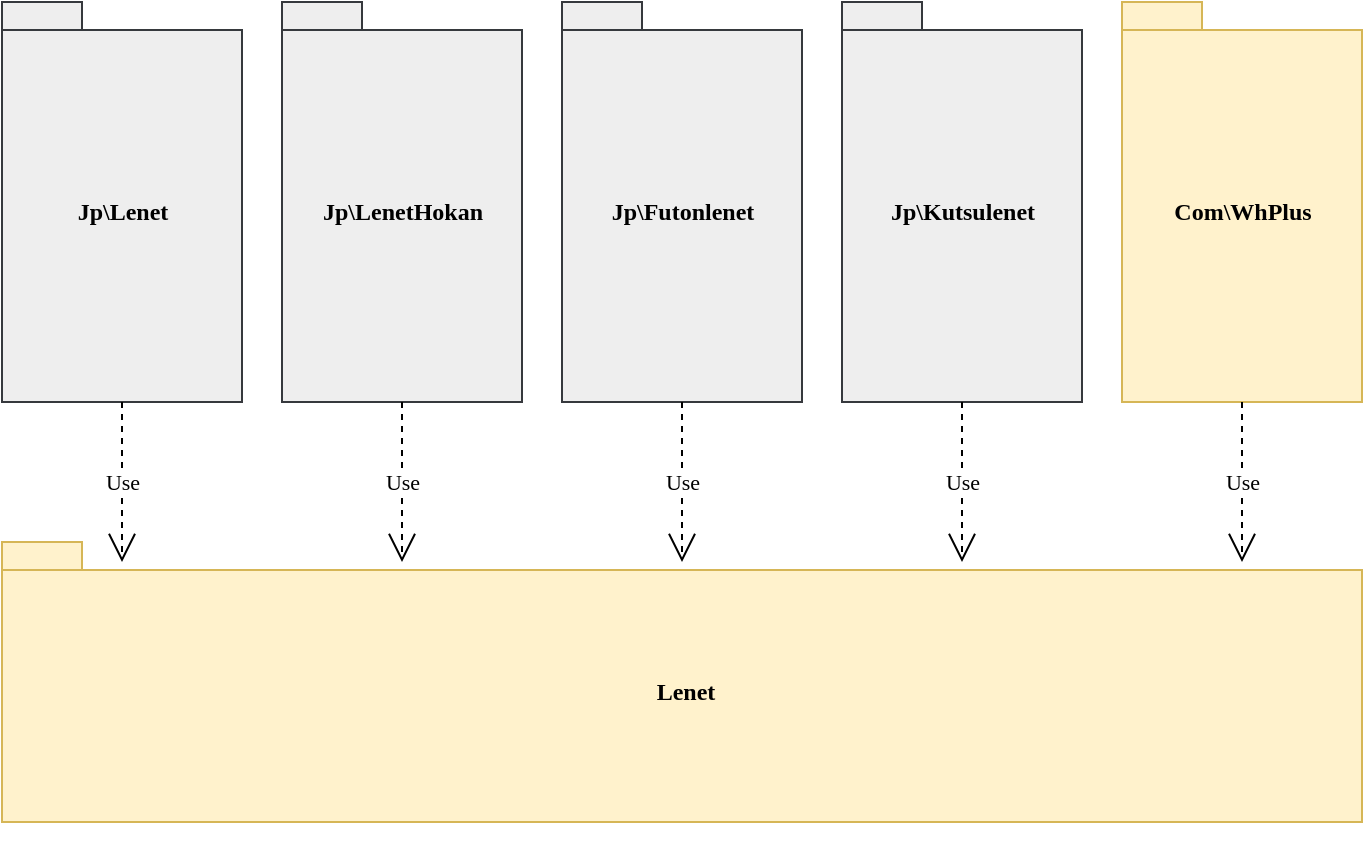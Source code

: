 <mxfile version="12.1.8" type="device" pages="1"><diagram id="Zqfob8ycsjWknq9x-AlH" name="ページ1"><mxGraphModel dx="631" dy="482" grid="1" gridSize="10" guides="1" tooltips="1" connect="1" arrows="1" fold="1" page="1" pageScale="1" pageWidth="827" pageHeight="1169" math="0" shadow="0"><root><mxCell id="0"/><mxCell id="1" parent="0"/><mxCell id="UAVSSk9O4sAEpwKwXof8-1" value="&amp;nbsp;Lenet" style="shape=folder;fontStyle=1;spacingTop=10;tabWidth=40;tabHeight=14;tabPosition=left;html=1;fillColor=#fff2cc;strokeColor=#d6b656;direction=east;fontFamily=Comic Sans MS;" parent="1" vertex="1"><mxGeometry x="80" y="410" width="680" height="140" as="geometry"/></mxCell><mxCell id="UAVSSk9O4sAEpwKwXof8-2" value="Jp\LenetHokan" style="shape=folder;fontStyle=1;spacingTop=10;tabWidth=40;tabHeight=14;tabPosition=left;html=1;direction=east;fillColor=#eeeeee;strokeColor=#36393d;fontFamily=Comic Sans MS;" parent="1" vertex="1"><mxGeometry x="220" y="140" width="120" height="200" as="geometry"/></mxCell><mxCell id="UAVSSk9O4sAEpwKwXof8-13" value="Jp\Kutsulenet" style="shape=folder;fontStyle=1;spacingTop=10;tabWidth=40;tabHeight=14;tabPosition=left;html=1;direction=east;fillColor=#eeeeee;strokeColor=#36393d;fontFamily=Comic Sans MS;" parent="1" vertex="1"><mxGeometry x="500" y="140" width="120" height="200" as="geometry"/></mxCell><mxCell id="UAVSSk9O4sAEpwKwXof8-14" value="Jp\Futonlenet" style="shape=folder;fontStyle=1;spacingTop=10;tabWidth=40;tabHeight=14;tabPosition=left;html=1;direction=east;fillColor=#eeeeee;strokeColor=#36393d;fontFamily=Comic Sans MS;" parent="1" vertex="1"><mxGeometry x="360" y="140" width="120" height="200" as="geometry"/></mxCell><mxCell id="UAVSSk9O4sAEpwKwXof8-15" value="Com\WhPlus" style="shape=folder;fontStyle=1;spacingTop=10;tabWidth=40;tabHeight=14;tabPosition=left;html=1;direction=east;fillColor=#fff2cc;strokeColor=#d6b656;fontFamily=Comic Sans MS;" parent="1" vertex="1"><mxGeometry x="640" y="140" width="120" height="200" as="geometry"/></mxCell><mxCell id="UAVSSk9O4sAEpwKwXof8-16" value="Jp\Lenet" style="shape=folder;fontStyle=1;spacingTop=10;tabWidth=40;tabHeight=14;tabPosition=left;html=1;fillColor=#eeeeee;strokeColor=#36393d;direction=east;fontFamily=Comic Sans MS;" parent="1" vertex="1"><mxGeometry x="80" y="140" width="120" height="200" as="geometry"/></mxCell><mxCell id="UAVSSk9O4sAEpwKwXof8-34" value="Use" style="endArrow=open;endSize=12;dashed=1;html=1;exitX=0.5;exitY=1;exitDx=0;exitDy=0;exitPerimeter=0;fontFamily=Comic Sans MS;" parent="1" source="UAVSSk9O4sAEpwKwXof8-14" edge="1"><mxGeometry width="160" relative="1" as="geometry"><mxPoint x="250" y="348" as="sourcePoint"/><mxPoint x="420" y="420" as="targetPoint"/></mxGeometry></mxCell><mxCell id="UAVSSk9O4sAEpwKwXof8-37" value="Use" style="endArrow=open;endSize=12;dashed=1;html=1;exitX=0.5;exitY=1;exitDx=0;exitDy=0;exitPerimeter=0;fontFamily=Comic Sans MS;" parent="1" source="UAVSSk9O4sAEpwKwXof8-2" edge="1"><mxGeometry width="160" relative="1" as="geometry"><mxPoint x="80" y="540" as="sourcePoint"/><mxPoint x="280" y="420" as="targetPoint"/></mxGeometry></mxCell><mxCell id="UAVSSk9O4sAEpwKwXof8-38" value="Use" style="endArrow=open;endSize=12;dashed=1;html=1;exitX=0.5;exitY=1;exitDx=0;exitDy=0;exitPerimeter=0;fontFamily=Comic Sans MS;" parent="1" source="UAVSSk9O4sAEpwKwXof8-13" edge="1"><mxGeometry width="160" relative="1" as="geometry"><mxPoint x="250" y="350" as="sourcePoint"/><mxPoint x="560" y="420" as="targetPoint"/></mxGeometry></mxCell><mxCell id="UAVSSk9O4sAEpwKwXof8-39" value="Use" style="endArrow=open;endSize=12;dashed=1;html=1;exitX=0.5;exitY=1;exitDx=0;exitDy=0;exitPerimeter=0;fontFamily=Comic Sans MS;" parent="1" source="UAVSSk9O4sAEpwKwXof8-16" edge="1"><mxGeometry width="160" relative="1" as="geometry"><mxPoint x="260" y="360" as="sourcePoint"/><mxPoint x="140" y="420" as="targetPoint"/></mxGeometry></mxCell><mxCell id="UAVSSk9O4sAEpwKwXof8-40" value="Use" style="endArrow=open;endSize=12;dashed=1;html=1;exitX=0.5;exitY=1;exitDx=0;exitDy=0;exitPerimeter=0;fontFamily=Comic Sans MS;" parent="1" source="UAVSSk9O4sAEpwKwXof8-15" edge="1"><mxGeometry width="160" relative="1" as="geometry"><mxPoint x="140" y="350" as="sourcePoint"/><mxPoint x="700" y="420" as="targetPoint"/></mxGeometry></mxCell><mxCell id="UAVSSk9O4sAEpwKwXof8-46" style="edgeStyle=orthogonalEdgeStyle;rounded=0;orthogonalLoop=1;jettySize=auto;html=1;exitX=0.5;exitY=1;exitDx=0;exitDy=0;exitPerimeter=0;" parent="1" source="UAVSSk9O4sAEpwKwXof8-1" target="UAVSSk9O4sAEpwKwXof8-1" edge="1"><mxGeometry relative="1" as="geometry"/></mxCell><mxCell id="UAVSSk9O4sAEpwKwXof8-47" style="edgeStyle=orthogonalEdgeStyle;rounded=0;orthogonalLoop=1;jettySize=auto;html=1;exitX=0.5;exitY=1;exitDx=0;exitDy=0;exitPerimeter=0;fontFamily=Comic Sans MS;" parent="1" source="UAVSSk9O4sAEpwKwXof8-1" target="UAVSSk9O4sAEpwKwXof8-1" edge="1"><mxGeometry relative="1" as="geometry"/></mxCell></root></mxGraphModel></diagram></mxfile>